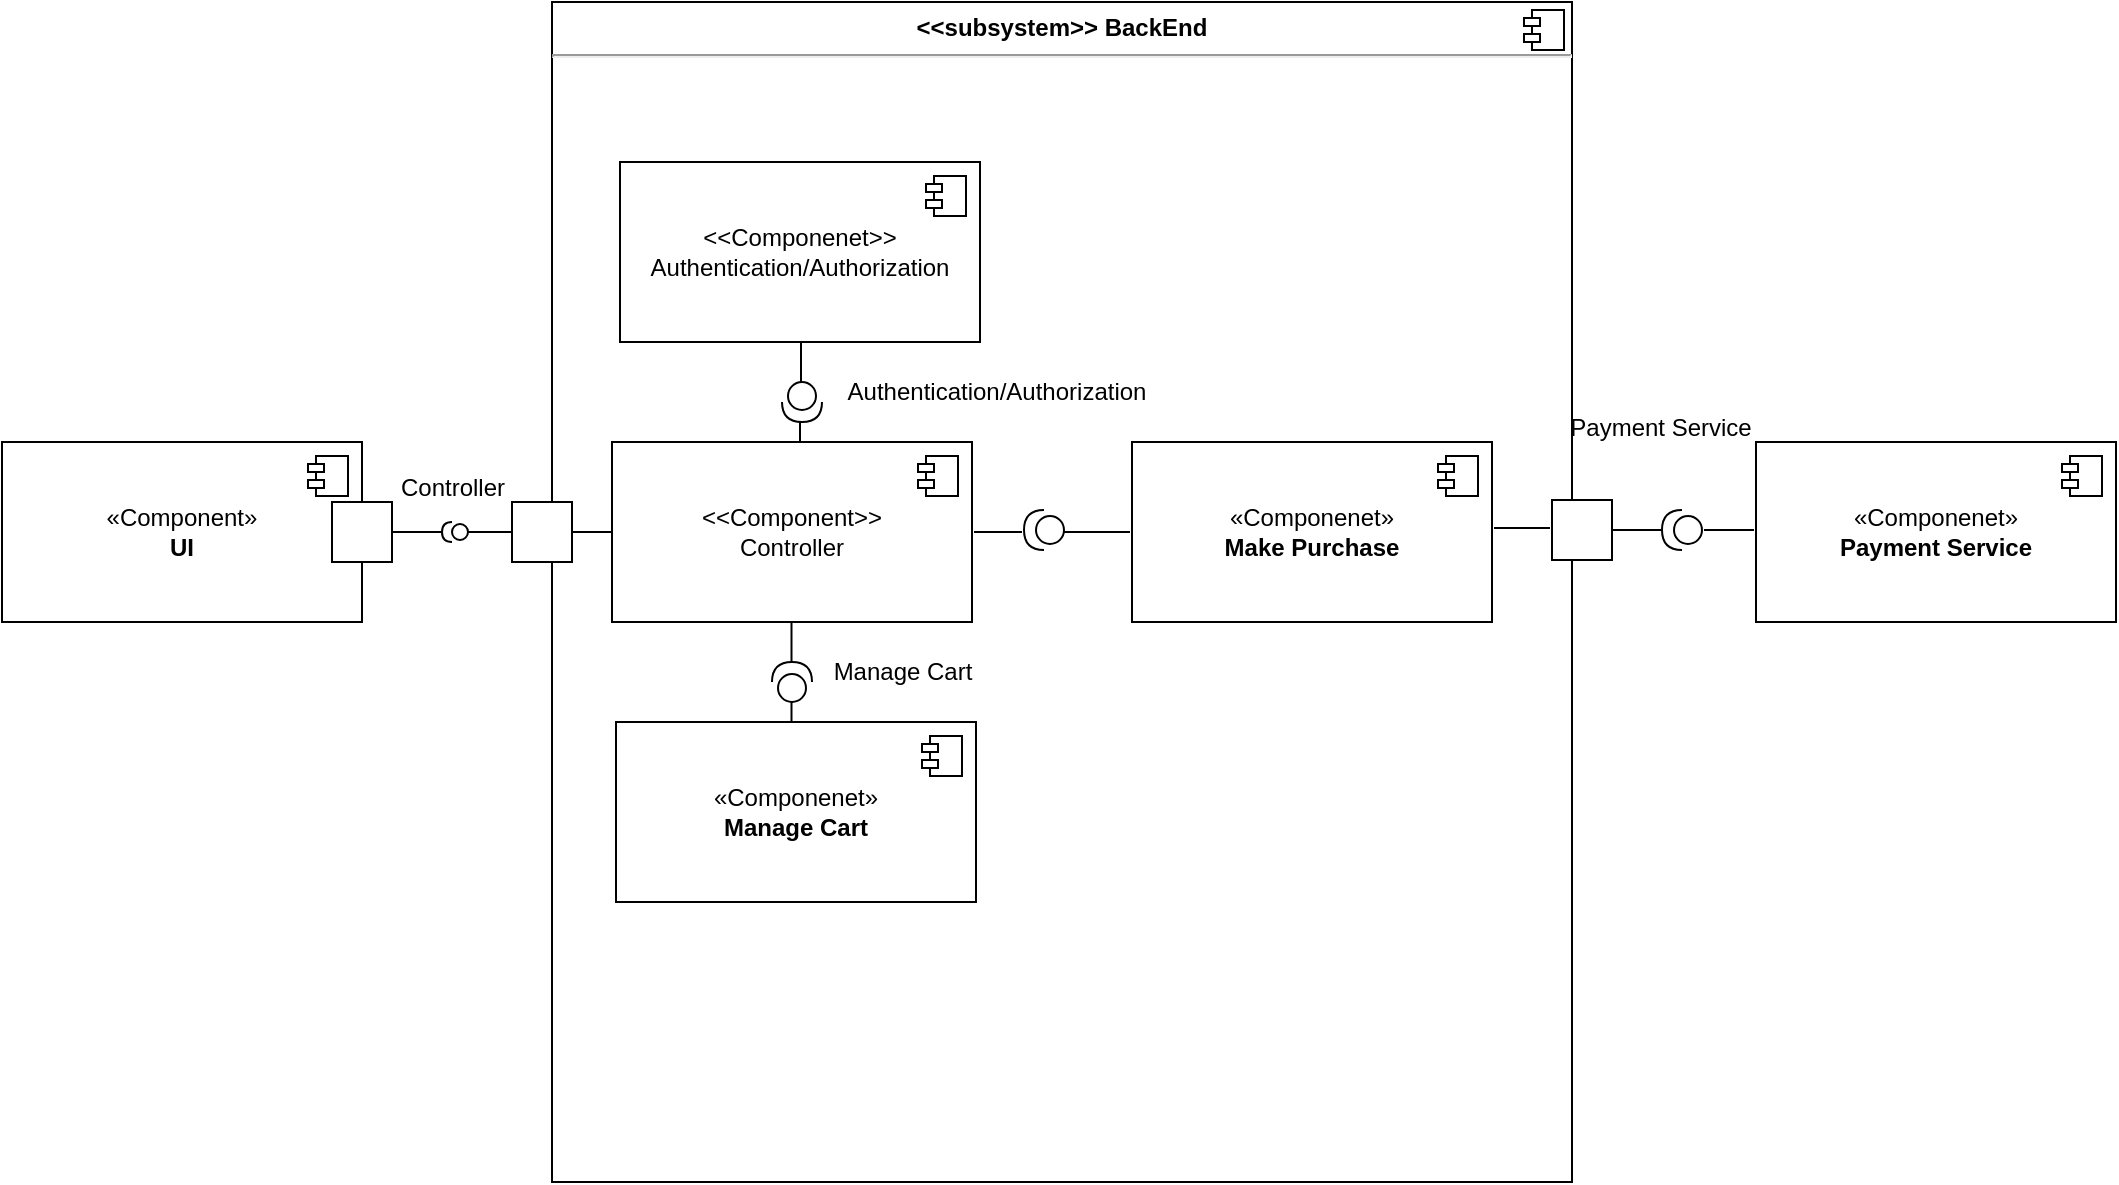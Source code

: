 <mxfile version="22.0.3" type="device">
  <diagram name="Page-1" id="-J_V2CZQaVJCTGSH46BH">
    <mxGraphModel dx="1434" dy="844" grid="1" gridSize="10" guides="1" tooltips="1" connect="1" arrows="1" fold="1" page="1" pageScale="1" pageWidth="850" pageHeight="1100" math="0" shadow="0">
      <root>
        <mxCell id="0" />
        <mxCell id="1" parent="0" />
        <mxCell id="Re2_OZswaFn7zmYQNnyf-1" value="«Component»&lt;br&gt;&lt;b&gt;UI&lt;/b&gt;" style="html=1;dropTarget=0;whiteSpace=wrap;" parent="1" vertex="1">
          <mxGeometry x="15" y="270" width="180" height="90" as="geometry" />
        </mxCell>
        <mxCell id="Re2_OZswaFn7zmYQNnyf-2" value="" style="shape=module;jettyWidth=8;jettyHeight=4;" parent="Re2_OZswaFn7zmYQNnyf-1" vertex="1">
          <mxGeometry x="1" width="20" height="20" relative="1" as="geometry">
            <mxPoint x="-27" y="7" as="offset" />
          </mxGeometry>
        </mxCell>
        <mxCell id="Re2_OZswaFn7zmYQNnyf-7" value="&lt;p style=&quot;margin:0px;margin-top:6px;text-align:center;&quot;&gt;&lt;b&gt;&amp;lt;&amp;lt;subsystem&amp;gt;&amp;gt; BackEnd&lt;/b&gt;&lt;/p&gt;&lt;hr&gt;&lt;p style=&quot;margin:0px;margin-left:8px;&quot;&gt;&lt;br&gt;&lt;br&gt;&lt;/p&gt;" style="align=left;overflow=fill;html=1;dropTarget=0;whiteSpace=wrap;" parent="1" vertex="1">
          <mxGeometry x="290" y="50" width="510" height="590" as="geometry" />
        </mxCell>
        <mxCell id="Re2_OZswaFn7zmYQNnyf-8" value="" style="shape=component;jettyWidth=8;jettyHeight=4;" parent="Re2_OZswaFn7zmYQNnyf-7" vertex="1">
          <mxGeometry x="1" width="20" height="20" relative="1" as="geometry">
            <mxPoint x="-24" y="4" as="offset" />
          </mxGeometry>
        </mxCell>
        <mxCell id="Re2_OZswaFn7zmYQNnyf-9" value="&amp;lt;&amp;lt;Component&amp;gt;&amp;gt;&lt;br&gt;Controller" style="html=1;dropTarget=0;whiteSpace=wrap;" parent="1" vertex="1">
          <mxGeometry x="320" y="270" width="180" height="90" as="geometry" />
        </mxCell>
        <mxCell id="Re2_OZswaFn7zmYQNnyf-10" value="" style="shape=module;jettyWidth=8;jettyHeight=4;" parent="Re2_OZswaFn7zmYQNnyf-9" vertex="1">
          <mxGeometry x="1" width="20" height="20" relative="1" as="geometry">
            <mxPoint x="-27" y="7" as="offset" />
          </mxGeometry>
        </mxCell>
        <mxCell id="Re2_OZswaFn7zmYQNnyf-11" value="&amp;lt;&amp;lt;Componenet&amp;gt;&amp;gt;&lt;br&gt;Authentication/Authorization" style="html=1;dropTarget=0;whiteSpace=wrap;" parent="1" vertex="1">
          <mxGeometry x="324" y="130" width="180" height="90" as="geometry" />
        </mxCell>
        <mxCell id="Re2_OZswaFn7zmYQNnyf-12" value="" style="shape=module;jettyWidth=8;jettyHeight=4;" parent="Re2_OZswaFn7zmYQNnyf-11" vertex="1">
          <mxGeometry x="1" width="20" height="20" relative="1" as="geometry">
            <mxPoint x="-27" y="7" as="offset" />
          </mxGeometry>
        </mxCell>
        <mxCell id="Re2_OZswaFn7zmYQNnyf-13" value="«Componenet»&lt;br&gt;&lt;b&gt;Manage Cart&lt;/b&gt;" style="html=1;dropTarget=0;whiteSpace=wrap;" parent="1" vertex="1">
          <mxGeometry x="322" y="410" width="180" height="90" as="geometry" />
        </mxCell>
        <mxCell id="Re2_OZswaFn7zmYQNnyf-14" value="" style="shape=module;jettyWidth=8;jettyHeight=4;" parent="Re2_OZswaFn7zmYQNnyf-13" vertex="1">
          <mxGeometry x="1" width="20" height="20" relative="1" as="geometry">
            <mxPoint x="-27" y="7" as="offset" />
          </mxGeometry>
        </mxCell>
        <mxCell id="Re2_OZswaFn7zmYQNnyf-18" value="" style="html=1;rounded=0;" parent="1" vertex="1">
          <mxGeometry x="270" y="300" width="30" height="30" as="geometry" />
        </mxCell>
        <mxCell id="Re2_OZswaFn7zmYQNnyf-19" value="" style="endArrow=none;html=1;rounded=0;align=center;verticalAlign=top;endFill=0;labelBackgroundColor=none;endSize=2;" parent="1" source="Re2_OZswaFn7zmYQNnyf-20" edge="1">
          <mxGeometry relative="1" as="geometry">
            <mxPoint x="240" y="315" as="targetPoint" />
          </mxGeometry>
        </mxCell>
        <mxCell id="Re2_OZswaFn7zmYQNnyf-21" value="" style="html=1;rounded=0;" parent="1" vertex="1">
          <mxGeometry x="180" y="300" width="30" height="30" as="geometry" />
        </mxCell>
        <mxCell id="Re2_OZswaFn7zmYQNnyf-22" value="" style="endArrow=none;html=1;rounded=0;align=center;verticalAlign=top;endFill=0;labelBackgroundColor=none;endSize=2;" parent="1" source="Re2_OZswaFn7zmYQNnyf-21" target="Re2_OZswaFn7zmYQNnyf-23" edge="1">
          <mxGeometry relative="1" as="geometry" />
        </mxCell>
        <mxCell id="Re2_OZswaFn7zmYQNnyf-23" value="" style="shape=requiredInterface;html=1;fontSize=11;align=center;fillColor=none;points=[];aspect=fixed;resizable=0;verticalAlign=bottom;labelPosition=center;verticalLabelPosition=top;flipH=1;" parent="1" vertex="1">
          <mxGeometry x="235" y="310" width="5" height="10" as="geometry" />
        </mxCell>
        <mxCell id="Re2_OZswaFn7zmYQNnyf-24" value="" style="endArrow=none;html=1;rounded=0;align=center;verticalAlign=top;endFill=0;labelBackgroundColor=none;endSize=2;" parent="1" source="Re2_OZswaFn7zmYQNnyf-18" target="Re2_OZswaFn7zmYQNnyf-20" edge="1">
          <mxGeometry relative="1" as="geometry">
            <mxPoint x="270" y="315" as="sourcePoint" />
            <mxPoint x="240" y="315" as="targetPoint" />
          </mxGeometry>
        </mxCell>
        <mxCell id="Re2_OZswaFn7zmYQNnyf-20" value="" style="ellipse;html=1;fontSize=11;align=center;fillColor=none;points=[];aspect=fixed;resizable=0;verticalAlign=bottom;labelPosition=center;verticalLabelPosition=top;flipH=1;" parent="1" vertex="1">
          <mxGeometry x="240" y="311" width="8" height="8" as="geometry" />
        </mxCell>
        <mxCell id="Re2_OZswaFn7zmYQNnyf-33" value="" style="shape=providedRequiredInterface;html=1;verticalLabelPosition=bottom;sketch=0;rotation=90;" parent="1" vertex="1">
          <mxGeometry x="405" y="240" width="20" height="20" as="geometry" />
        </mxCell>
        <mxCell id="Re2_OZswaFn7zmYQNnyf-34" value="" style="shape=providedRequiredInterface;html=1;verticalLabelPosition=bottom;sketch=0;rotation=270;" parent="1" vertex="1">
          <mxGeometry x="400" y="380" width="20" height="20" as="geometry" />
        </mxCell>
        <mxCell id="Re2_OZswaFn7zmYQNnyf-41" value="" style="endArrow=none;html=1;rounded=0;" parent="1" edge="1">
          <mxGeometry width="50" height="50" relative="1" as="geometry">
            <mxPoint x="414" y="260" as="sourcePoint" />
            <mxPoint x="414" y="270" as="targetPoint" />
          </mxGeometry>
        </mxCell>
        <mxCell id="Re2_OZswaFn7zmYQNnyf-42" value="" style="endArrow=none;html=1;rounded=0;" parent="1" edge="1">
          <mxGeometry width="50" height="50" relative="1" as="geometry">
            <mxPoint x="409.75" y="360" as="sourcePoint" />
            <mxPoint x="409.75" y="380" as="targetPoint" />
          </mxGeometry>
        </mxCell>
        <mxCell id="Re2_OZswaFn7zmYQNnyf-43" value="" style="endArrow=none;html=1;rounded=0;" parent="1" edge="1">
          <mxGeometry width="50" height="50" relative="1" as="geometry">
            <mxPoint x="414.5" y="220" as="sourcePoint" />
            <mxPoint x="414.5" y="240" as="targetPoint" />
          </mxGeometry>
        </mxCell>
        <mxCell id="Re2_OZswaFn7zmYQNnyf-44" value="" style="endArrow=none;html=1;rounded=0;" parent="1" edge="1">
          <mxGeometry width="50" height="50" relative="1" as="geometry">
            <mxPoint x="409.75" y="400" as="sourcePoint" />
            <mxPoint x="409.75" y="410" as="targetPoint" />
          </mxGeometry>
        </mxCell>
        <mxCell id="Re2_OZswaFn7zmYQNnyf-47" value="Controller" style="text;html=1;align=center;verticalAlign=middle;resizable=0;points=[];autosize=1;strokeColor=none;fillColor=none;" parent="1" vertex="1">
          <mxGeometry x="200" y="278" width="80" height="30" as="geometry" />
        </mxCell>
        <mxCell id="Re2_OZswaFn7zmYQNnyf-48" value="" style="endArrow=none;html=1;rounded=0;" parent="1" edge="1">
          <mxGeometry width="50" height="50" relative="1" as="geometry">
            <mxPoint x="300" y="315" as="sourcePoint" />
            <mxPoint x="320" y="315" as="targetPoint" />
          </mxGeometry>
        </mxCell>
        <mxCell id="Re2_OZswaFn7zmYQNnyf-50" value="Authentication/Authorization" style="text;html=1;align=center;verticalAlign=middle;resizable=0;points=[];autosize=1;strokeColor=none;fillColor=none;" parent="1" vertex="1">
          <mxGeometry x="427" y="230" width="170" height="30" as="geometry" />
        </mxCell>
        <mxCell id="Re2_OZswaFn7zmYQNnyf-51" value="Manage Cart" style="text;html=1;align=center;verticalAlign=middle;resizable=0;points=[];autosize=1;strokeColor=none;fillColor=none;" parent="1" vertex="1">
          <mxGeometry x="420" y="370" width="90" height="30" as="geometry" />
        </mxCell>
        <mxCell id="qEzFcLcLzQjyzZBPgVjP-5" value="" style="shape=providedRequiredInterface;html=1;verticalLabelPosition=bottom;sketch=0;rotation=-180;" vertex="1" parent="1">
          <mxGeometry x="526" y="304" width="20" height="20" as="geometry" />
        </mxCell>
        <mxCell id="qEzFcLcLzQjyzZBPgVjP-6" value="«Componenet»&lt;br&gt;&lt;b&gt;Make Purchase&lt;/b&gt;" style="html=1;dropTarget=0;whiteSpace=wrap;" vertex="1" parent="1">
          <mxGeometry x="580" y="270" width="180" height="90" as="geometry" />
        </mxCell>
        <mxCell id="qEzFcLcLzQjyzZBPgVjP-7" value="" style="shape=module;jettyWidth=8;jettyHeight=4;" vertex="1" parent="qEzFcLcLzQjyzZBPgVjP-6">
          <mxGeometry x="1" width="20" height="20" relative="1" as="geometry">
            <mxPoint x="-27" y="7" as="offset" />
          </mxGeometry>
        </mxCell>
        <mxCell id="qEzFcLcLzQjyzZBPgVjP-9" value="" style="endArrow=none;html=1;rounded=0;" edge="1" parent="1">
          <mxGeometry width="50" height="50" relative="1" as="geometry">
            <mxPoint x="501" y="315" as="sourcePoint" />
            <mxPoint x="525" y="315" as="targetPoint" />
          </mxGeometry>
        </mxCell>
        <mxCell id="qEzFcLcLzQjyzZBPgVjP-11" value="" style="html=1;rounded=0;" vertex="1" parent="1">
          <mxGeometry x="790" y="299" width="30" height="30" as="geometry" />
        </mxCell>
        <mxCell id="qEzFcLcLzQjyzZBPgVjP-12" value="" style="endArrow=none;html=1;rounded=0;align=center;verticalAlign=top;endFill=0;labelBackgroundColor=none;endSize=2;" edge="1" source="qEzFcLcLzQjyzZBPgVjP-11" parent="1">
          <mxGeometry relative="1" as="geometry">
            <mxPoint x="845" y="314" as="targetPoint" />
          </mxGeometry>
        </mxCell>
        <mxCell id="qEzFcLcLzQjyzZBPgVjP-14" value="«Componenet»&lt;br&gt;&lt;b&gt;Payment Service&lt;/b&gt;" style="html=1;dropTarget=0;whiteSpace=wrap;" vertex="1" parent="1">
          <mxGeometry x="892" y="270" width="180" height="90" as="geometry" />
        </mxCell>
        <mxCell id="qEzFcLcLzQjyzZBPgVjP-15" value="" style="shape=module;jettyWidth=8;jettyHeight=4;" vertex="1" parent="qEzFcLcLzQjyzZBPgVjP-14">
          <mxGeometry x="1" width="20" height="20" relative="1" as="geometry">
            <mxPoint x="-27" y="7" as="offset" />
          </mxGeometry>
        </mxCell>
        <mxCell id="qEzFcLcLzQjyzZBPgVjP-17" value="" style="endArrow=none;html=1;rounded=0;" edge="1" parent="1">
          <mxGeometry width="50" height="50" relative="1" as="geometry">
            <mxPoint x="761" y="313" as="sourcePoint" />
            <mxPoint x="789" y="313" as="targetPoint" />
          </mxGeometry>
        </mxCell>
        <mxCell id="qEzFcLcLzQjyzZBPgVjP-18" value="" style="endArrow=none;html=1;rounded=0;" edge="1" parent="1">
          <mxGeometry width="50" height="50" relative="1" as="geometry">
            <mxPoint x="546" y="315" as="sourcePoint" />
            <mxPoint x="579" y="315" as="targetPoint" />
          </mxGeometry>
        </mxCell>
        <mxCell id="qEzFcLcLzQjyzZBPgVjP-19" value="" style="shape=providedRequiredInterface;html=1;verticalLabelPosition=bottom;sketch=0;rotation=-180;" vertex="1" parent="1">
          <mxGeometry x="845" y="304" width="20" height="20" as="geometry" />
        </mxCell>
        <mxCell id="qEzFcLcLzQjyzZBPgVjP-20" value="" style="endArrow=none;html=1;rounded=0;align=center;verticalAlign=top;endFill=0;labelBackgroundColor=none;endSize=2;" edge="1" parent="1">
          <mxGeometry relative="1" as="geometry">
            <mxPoint x="866" y="314" as="sourcePoint" />
            <mxPoint x="891" y="314" as="targetPoint" />
          </mxGeometry>
        </mxCell>
        <mxCell id="qEzFcLcLzQjyzZBPgVjP-21" value="Payment Service" style="text;html=1;align=center;verticalAlign=middle;resizable=0;points=[];autosize=1;strokeColor=none;fillColor=none;" vertex="1" parent="1">
          <mxGeometry x="789" y="248" width="110" height="30" as="geometry" />
        </mxCell>
      </root>
    </mxGraphModel>
  </diagram>
</mxfile>
